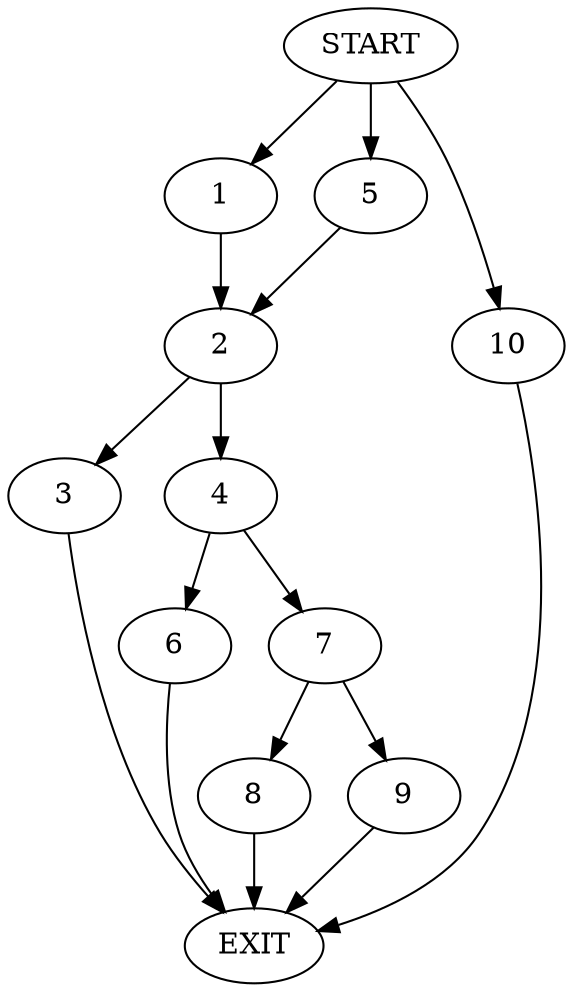 digraph {
0 [label="START"]
11 [label="EXIT"]
0 -> 1
1 -> 2
2 -> 3
2 -> 4
0 -> 5
5 -> 2
3 -> 11
4 -> 6
4 -> 7
7 -> 8
7 -> 9
6 -> 11
8 -> 11
9 -> 11
0 -> 10
10 -> 11
}
